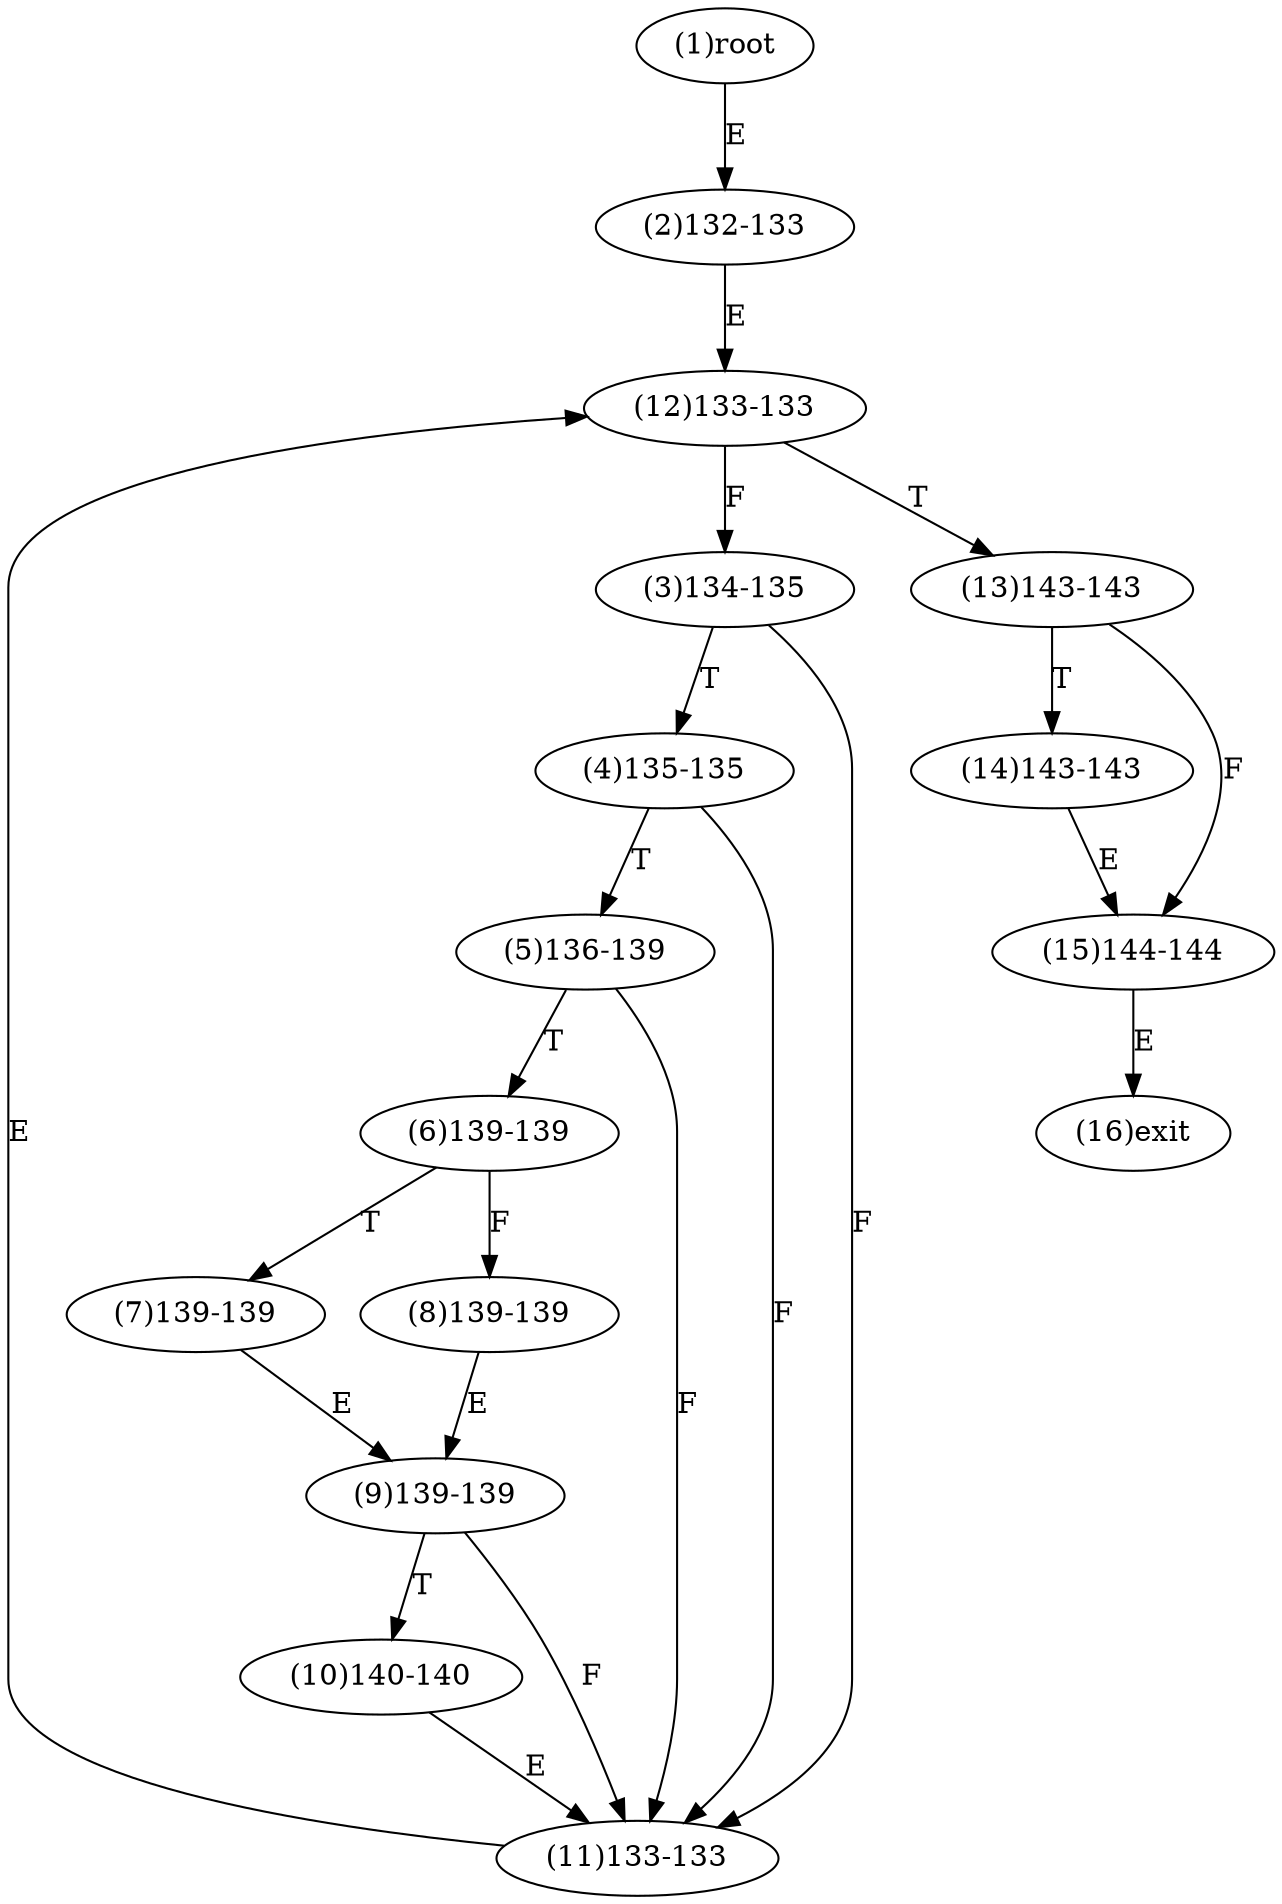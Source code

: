 digraph "" { 
1[ label="(1)root"];
2[ label="(2)132-133"];
3[ label="(3)134-135"];
4[ label="(4)135-135"];
5[ label="(5)136-139"];
6[ label="(6)139-139"];
7[ label="(7)139-139"];
8[ label="(8)139-139"];
9[ label="(9)139-139"];
10[ label="(10)140-140"];
11[ label="(11)133-133"];
12[ label="(12)133-133"];
13[ label="(13)143-143"];
14[ label="(14)143-143"];
15[ label="(15)144-144"];
16[ label="(16)exit"];
1->2[ label="E"];
2->12[ label="E"];
3->11[ label="F"];
3->4[ label="T"];
4->11[ label="F"];
4->5[ label="T"];
5->11[ label="F"];
5->6[ label="T"];
6->8[ label="F"];
6->7[ label="T"];
7->9[ label="E"];
8->9[ label="E"];
9->11[ label="F"];
9->10[ label="T"];
10->11[ label="E"];
11->12[ label="E"];
12->3[ label="F"];
12->13[ label="T"];
13->15[ label="F"];
13->14[ label="T"];
14->15[ label="E"];
15->16[ label="E"];
}